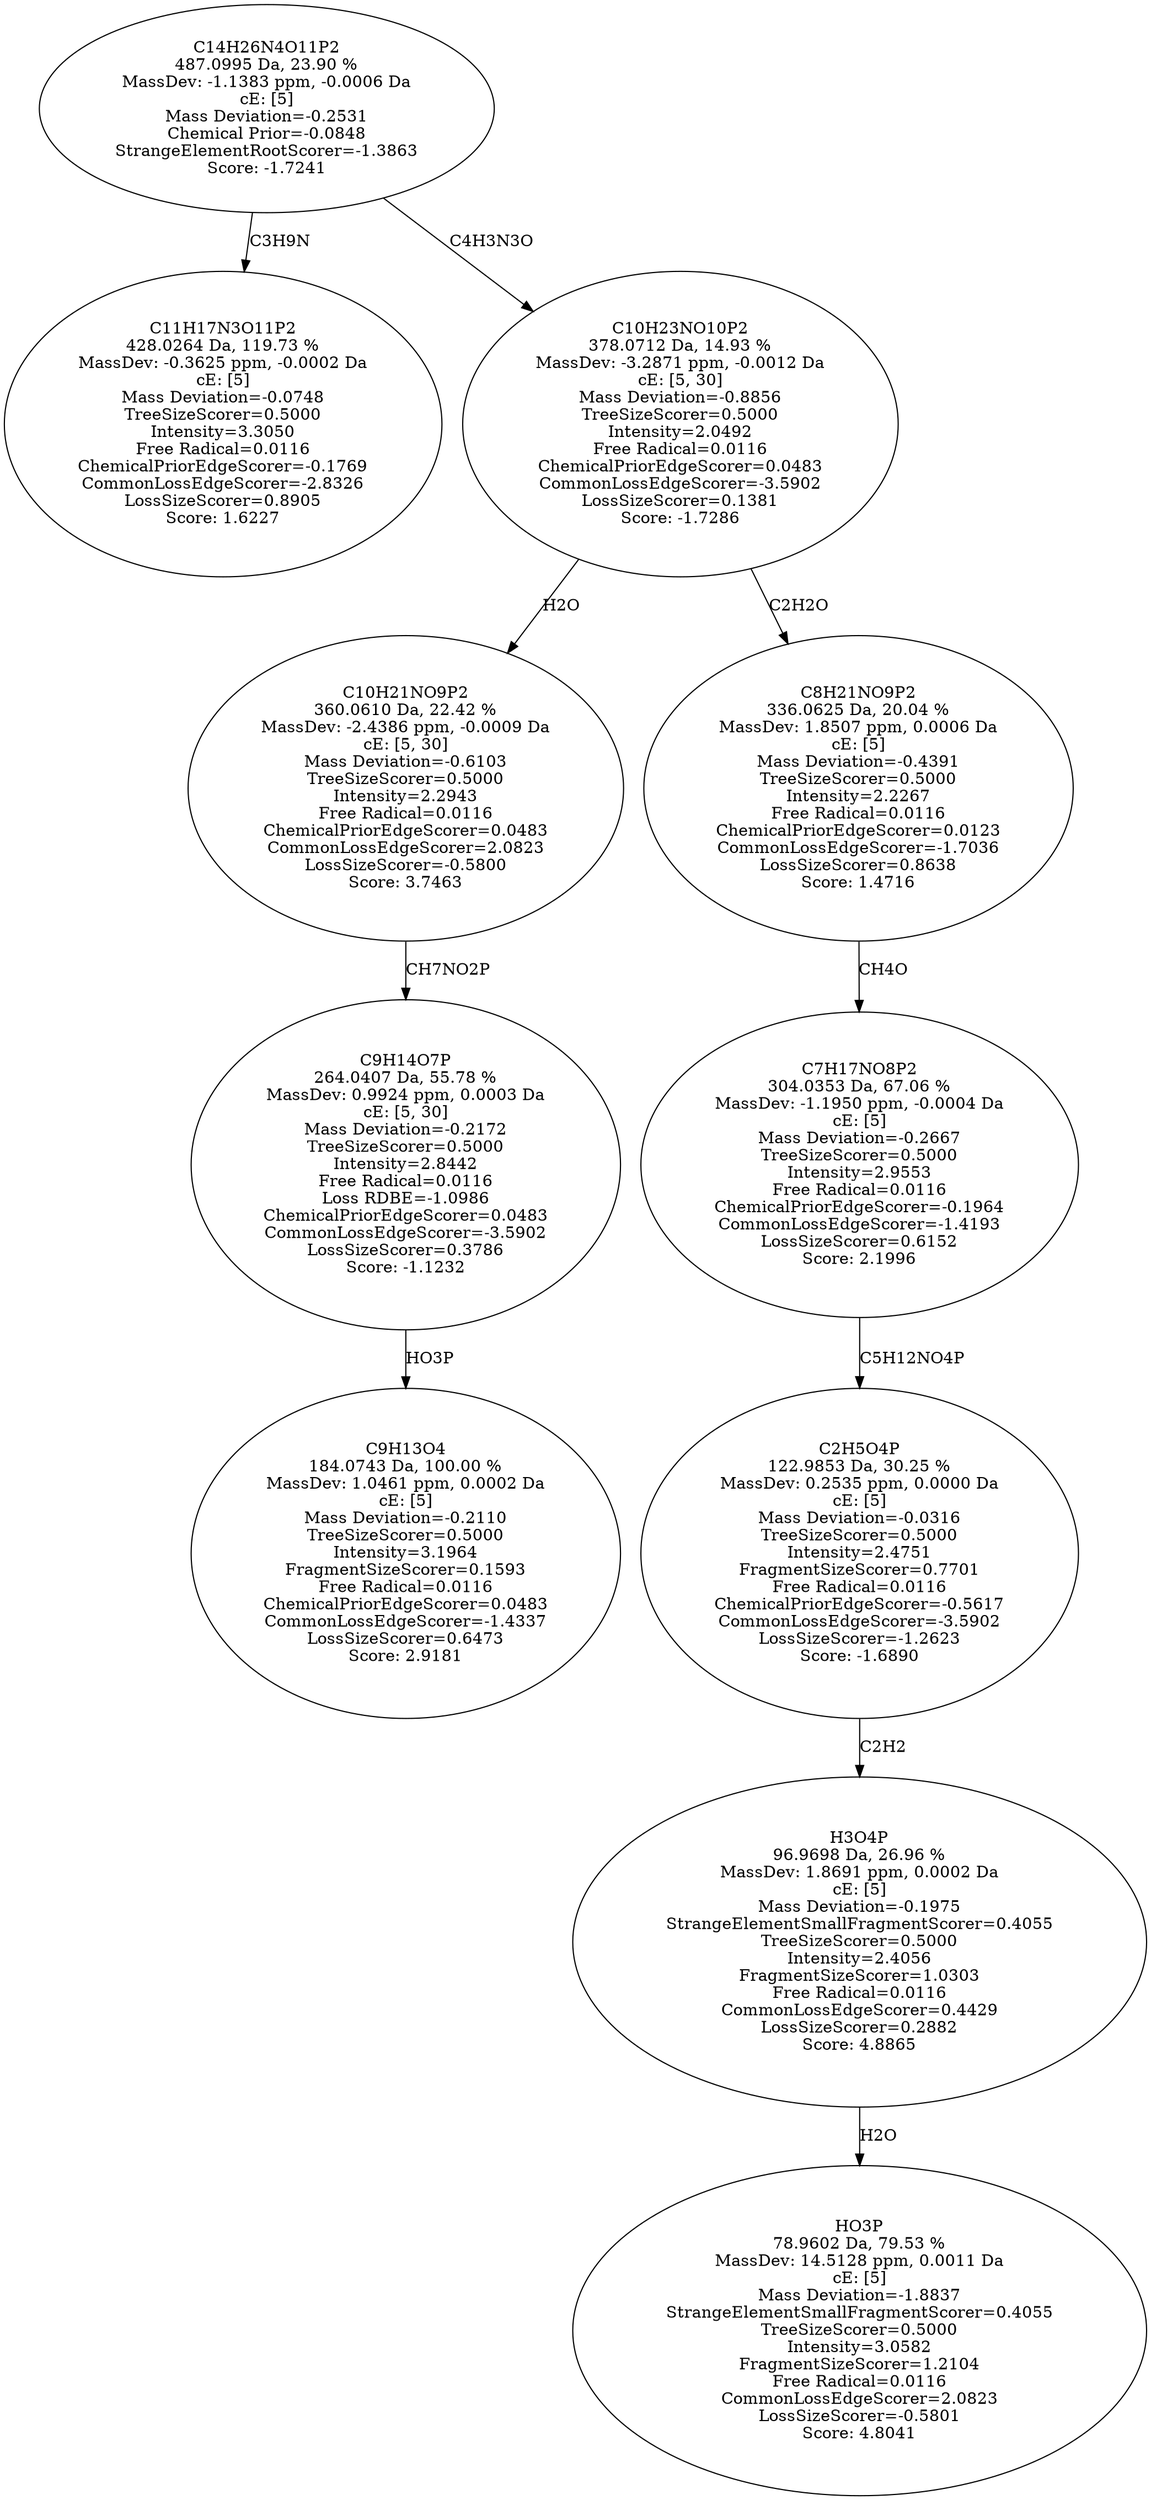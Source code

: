 strict digraph {
v1 [label="C11H17N3O11P2\n428.0264 Da, 119.73 %\nMassDev: -0.3625 ppm, -0.0002 Da\ncE: [5]\nMass Deviation=-0.0748\nTreeSizeScorer=0.5000\nIntensity=3.3050\nFree Radical=0.0116\nChemicalPriorEdgeScorer=-0.1769\nCommonLossEdgeScorer=-2.8326\nLossSizeScorer=0.8905\nScore: 1.6227"];
v2 [label="C9H13O4\n184.0743 Da, 100.00 %\nMassDev: 1.0461 ppm, 0.0002 Da\ncE: [5]\nMass Deviation=-0.2110\nTreeSizeScorer=0.5000\nIntensity=3.1964\nFragmentSizeScorer=0.1593\nFree Radical=0.0116\nChemicalPriorEdgeScorer=0.0483\nCommonLossEdgeScorer=-1.4337\nLossSizeScorer=0.6473\nScore: 2.9181"];
v3 [label="C9H14O7P\n264.0407 Da, 55.78 %\nMassDev: 0.9924 ppm, 0.0003 Da\ncE: [5, 30]\nMass Deviation=-0.2172\nTreeSizeScorer=0.5000\nIntensity=2.8442\nFree Radical=0.0116\nLoss RDBE=-1.0986\nChemicalPriorEdgeScorer=0.0483\nCommonLossEdgeScorer=-3.5902\nLossSizeScorer=0.3786\nScore: -1.1232"];
v4 [label="C10H21NO9P2\n360.0610 Da, 22.42 %\nMassDev: -2.4386 ppm, -0.0009 Da\ncE: [5, 30]\nMass Deviation=-0.6103\nTreeSizeScorer=0.5000\nIntensity=2.2943\nFree Radical=0.0116\nChemicalPriorEdgeScorer=0.0483\nCommonLossEdgeScorer=2.0823\nLossSizeScorer=-0.5800\nScore: 3.7463"];
v5 [label="HO3P\n78.9602 Da, 79.53 %\nMassDev: 14.5128 ppm, 0.0011 Da\ncE: [5]\nMass Deviation=-1.8837\nStrangeElementSmallFragmentScorer=0.4055\nTreeSizeScorer=0.5000\nIntensity=3.0582\nFragmentSizeScorer=1.2104\nFree Radical=0.0116\nCommonLossEdgeScorer=2.0823\nLossSizeScorer=-0.5801\nScore: 4.8041"];
v6 [label="H3O4P\n96.9698 Da, 26.96 %\nMassDev: 1.8691 ppm, 0.0002 Da\ncE: [5]\nMass Deviation=-0.1975\nStrangeElementSmallFragmentScorer=0.4055\nTreeSizeScorer=0.5000\nIntensity=2.4056\nFragmentSizeScorer=1.0303\nFree Radical=0.0116\nCommonLossEdgeScorer=0.4429\nLossSizeScorer=0.2882\nScore: 4.8865"];
v7 [label="C2H5O4P\n122.9853 Da, 30.25 %\nMassDev: 0.2535 ppm, 0.0000 Da\ncE: [5]\nMass Deviation=-0.0316\nTreeSizeScorer=0.5000\nIntensity=2.4751\nFragmentSizeScorer=0.7701\nFree Radical=0.0116\nChemicalPriorEdgeScorer=-0.5617\nCommonLossEdgeScorer=-3.5902\nLossSizeScorer=-1.2623\nScore: -1.6890"];
v8 [label="C7H17NO8P2\n304.0353 Da, 67.06 %\nMassDev: -1.1950 ppm, -0.0004 Da\ncE: [5]\nMass Deviation=-0.2667\nTreeSizeScorer=0.5000\nIntensity=2.9553\nFree Radical=0.0116\nChemicalPriorEdgeScorer=-0.1964\nCommonLossEdgeScorer=-1.4193\nLossSizeScorer=0.6152\nScore: 2.1996"];
v9 [label="C8H21NO9P2\n336.0625 Da, 20.04 %\nMassDev: 1.8507 ppm, 0.0006 Da\ncE: [5]\nMass Deviation=-0.4391\nTreeSizeScorer=0.5000\nIntensity=2.2267\nFree Radical=0.0116\nChemicalPriorEdgeScorer=0.0123\nCommonLossEdgeScorer=-1.7036\nLossSizeScorer=0.8638\nScore: 1.4716"];
v10 [label="C10H23NO10P2\n378.0712 Da, 14.93 %\nMassDev: -3.2871 ppm, -0.0012 Da\ncE: [5, 30]\nMass Deviation=-0.8856\nTreeSizeScorer=0.5000\nIntensity=2.0492\nFree Radical=0.0116\nChemicalPriorEdgeScorer=0.0483\nCommonLossEdgeScorer=-3.5902\nLossSizeScorer=0.1381\nScore: -1.7286"];
v11 [label="C14H26N4O11P2\n487.0995 Da, 23.90 %\nMassDev: -1.1383 ppm, -0.0006 Da\ncE: [5]\nMass Deviation=-0.2531\nChemical Prior=-0.0848\nStrangeElementRootScorer=-1.3863\nScore: -1.7241"];
v11 -> v1 [label="C3H9N"];
v3 -> v2 [label="HO3P"];
v4 -> v3 [label="CH7NO2P"];
v10 -> v4 [label="H2O"];
v6 -> v5 [label="H2O"];
v7 -> v6 [label="C2H2"];
v8 -> v7 [label="C5H12NO4P"];
v9 -> v8 [label="CH4O"];
v10 -> v9 [label="C2H2O"];
v11 -> v10 [label="C4H3N3O"];
}